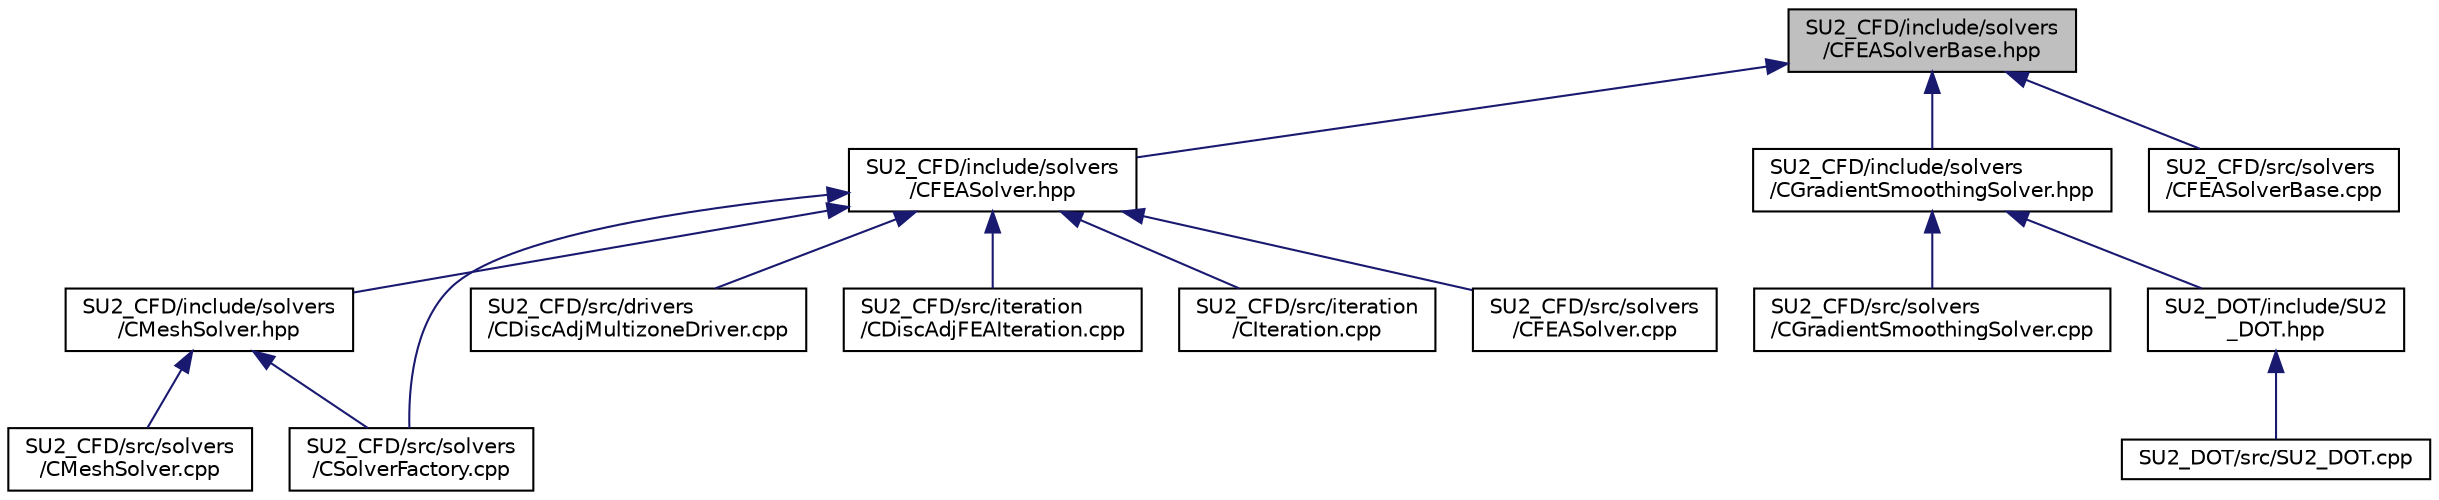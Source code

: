 digraph "SU2_CFD/include/solvers/CFEASolverBase.hpp"
{
 // LATEX_PDF_SIZE
  edge [fontname="Helvetica",fontsize="10",labelfontname="Helvetica",labelfontsize="10"];
  node [fontname="Helvetica",fontsize="10",shape=record];
  Node1 [label="SU2_CFD/include/solvers\l/CFEASolverBase.hpp",height=0.2,width=0.4,color="black", fillcolor="grey75", style="filled", fontcolor="black",tooltip=" "];
  Node1 -> Node2 [dir="back",color="midnightblue",fontsize="10",style="solid",fontname="Helvetica"];
  Node2 [label="SU2_CFD/include/solvers\l/CFEASolver.hpp",height=0.2,width=0.4,color="black", fillcolor="white", style="filled",URL="$CFEASolver_8hpp.html",tooltip="Finite element solver for elasticity problems."];
  Node2 -> Node3 [dir="back",color="midnightblue",fontsize="10",style="solid",fontname="Helvetica"];
  Node3 [label="SU2_CFD/include/solvers\l/CMeshSolver.hpp",height=0.2,width=0.4,color="black", fillcolor="white", style="filled",URL="$CMeshSolver_8hpp.html",tooltip="Declaration and inlines of the class to compute the the discrete adjoint of the linear-elastic mesh s..."];
  Node3 -> Node4 [dir="back",color="midnightblue",fontsize="10",style="solid",fontname="Helvetica"];
  Node4 [label="SU2_CFD/src/solvers\l/CMeshSolver.cpp",height=0.2,width=0.4,color="black", fillcolor="white", style="filled",URL="$CMeshSolver_8cpp.html",tooltip="Main subroutines to solve moving meshes using a pseudo-linear elastic approach."];
  Node3 -> Node5 [dir="back",color="midnightblue",fontsize="10",style="solid",fontname="Helvetica"];
  Node5 [label="SU2_CFD/src/solvers\l/CSolverFactory.cpp",height=0.2,width=0.4,color="black", fillcolor="white", style="filled",URL="$CSolverFactory_8cpp.html",tooltip="Main subroutines for CSolverFactoryclass."];
  Node2 -> Node6 [dir="back",color="midnightblue",fontsize="10",style="solid",fontname="Helvetica"];
  Node6 [label="SU2_CFD/src/drivers\l/CDiscAdjMultizoneDriver.cpp",height=0.2,width=0.4,color="black", fillcolor="white", style="filled",URL="$CDiscAdjMultizoneDriver_8cpp.html",tooltip="The main subroutines for driving adjoint multi-zone problems."];
  Node2 -> Node7 [dir="back",color="midnightblue",fontsize="10",style="solid",fontname="Helvetica"];
  Node7 [label="SU2_CFD/src/iteration\l/CDiscAdjFEAIteration.cpp",height=0.2,width=0.4,color="black", fillcolor="white", style="filled",URL="$CDiscAdjFEAIteration_8cpp.html",tooltip="Main subroutines used by SU2_CFD."];
  Node2 -> Node8 [dir="back",color="midnightblue",fontsize="10",style="solid",fontname="Helvetica"];
  Node8 [label="SU2_CFD/src/iteration\l/CIteration.cpp",height=0.2,width=0.4,color="black", fillcolor="white", style="filled",URL="$CIteration_8cpp.html",tooltip=" "];
  Node2 -> Node9 [dir="back",color="midnightblue",fontsize="10",style="solid",fontname="Helvetica"];
  Node9 [label="SU2_CFD/src/solvers\l/CFEASolver.cpp",height=0.2,width=0.4,color="black", fillcolor="white", style="filled",URL="$CFEASolver_8cpp.html",tooltip="Main subroutines for solving direct FEM elasticity problems."];
  Node2 -> Node5 [dir="back",color="midnightblue",fontsize="10",style="solid",fontname="Helvetica"];
  Node1 -> Node10 [dir="back",color="midnightblue",fontsize="10",style="solid",fontname="Helvetica"];
  Node10 [label="SU2_CFD/include/solvers\l/CGradientSmoothingSolver.hpp",height=0.2,width=0.4,color="black", fillcolor="white", style="filled",URL="$CGradientSmoothingSolver_8hpp.html",tooltip="SOlver class for Sobolev smoothing of sensitivities."];
  Node10 -> Node11 [dir="back",color="midnightblue",fontsize="10",style="solid",fontname="Helvetica"];
  Node11 [label="SU2_CFD/src/solvers\l/CGradientSmoothingSolver.cpp",height=0.2,width=0.4,color="black", fillcolor="white", style="filled",URL="$CGradientSmoothingSolver_8cpp.html",tooltip=" "];
  Node10 -> Node12 [dir="back",color="midnightblue",fontsize="10",style="solid",fontname="Helvetica"];
  Node12 [label="SU2_DOT/include/SU2\l_DOT.hpp",height=0.2,width=0.4,color="black", fillcolor="white", style="filled",URL="$SU2__DOT_8hpp.html",tooltip="Headers of the main subroutines of the code SU2_DOT. The subroutines and functions are in the SU2_DOT..."];
  Node12 -> Node13 [dir="back",color="midnightblue",fontsize="10",style="solid",fontname="Helvetica"];
  Node13 [label="SU2_DOT/src/SU2_DOT.cpp",height=0.2,width=0.4,color="black", fillcolor="white", style="filled",URL="$SU2__DOT_8cpp.html",tooltip="Main file of the Gradient Projection Code (SU2_DOT)."];
  Node1 -> Node14 [dir="back",color="midnightblue",fontsize="10",style="solid",fontname="Helvetica"];
  Node14 [label="SU2_CFD/src/solvers\l/CFEASolverBase.cpp",height=0.2,width=0.4,color="black", fillcolor="white", style="filled",URL="$CFEASolverBase_8cpp.html",tooltip="Common class template for FEA solvers."];
}
